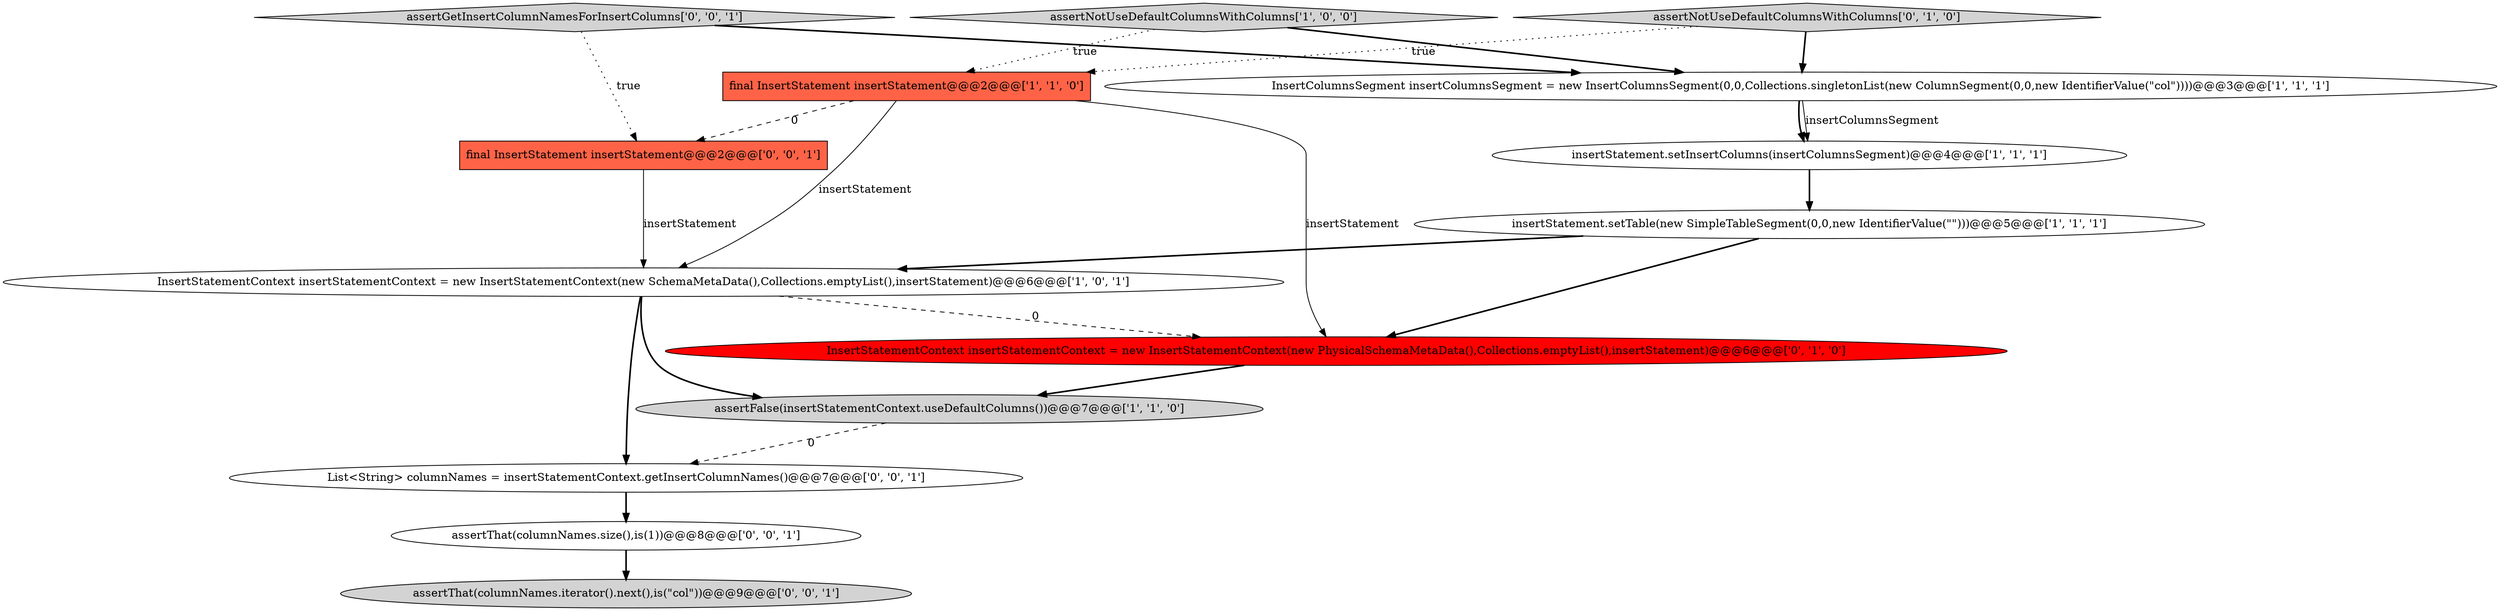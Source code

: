 digraph {
8 [style = filled, label = "InsertStatementContext insertStatementContext = new InsertStatementContext(new PhysicalSchemaMetaData(),Collections.emptyList(),insertStatement)@@@6@@@['0', '1', '0']", fillcolor = red, shape = ellipse image = "AAA1AAABBB2BBB"];
2 [style = filled, label = "insertStatement.setTable(new SimpleTableSegment(0,0,new IdentifierValue(\"\")))@@@5@@@['1', '1', '1']", fillcolor = white, shape = ellipse image = "AAA0AAABBB1BBB"];
12 [style = filled, label = "List<String> columnNames = insertStatementContext.getInsertColumnNames()@@@7@@@['0', '0', '1']", fillcolor = white, shape = ellipse image = "AAA0AAABBB3BBB"];
13 [style = filled, label = "assertGetInsertColumnNamesForInsertColumns['0', '0', '1']", fillcolor = lightgray, shape = diamond image = "AAA0AAABBB3BBB"];
4 [style = filled, label = "InsertStatementContext insertStatementContext = new InsertStatementContext(new SchemaMetaData(),Collections.emptyList(),insertStatement)@@@6@@@['1', '0', '1']", fillcolor = white, shape = ellipse image = "AAA0AAABBB1BBB"];
7 [style = filled, label = "assertNotUseDefaultColumnsWithColumns['0', '1', '0']", fillcolor = lightgray, shape = diamond image = "AAA0AAABBB2BBB"];
11 [style = filled, label = "assertThat(columnNames.iterator().next(),is(\"col\"))@@@9@@@['0', '0', '1']", fillcolor = lightgray, shape = ellipse image = "AAA0AAABBB3BBB"];
9 [style = filled, label = "assertThat(columnNames.size(),is(1))@@@8@@@['0', '0', '1']", fillcolor = white, shape = ellipse image = "AAA0AAABBB3BBB"];
1 [style = filled, label = "assertFalse(insertStatementContext.useDefaultColumns())@@@7@@@['1', '1', '0']", fillcolor = lightgray, shape = ellipse image = "AAA0AAABBB1BBB"];
10 [style = filled, label = "final InsertStatement insertStatement@@@2@@@['0', '0', '1']", fillcolor = tomato, shape = box image = "AAA0AAABBB3BBB"];
6 [style = filled, label = "InsertColumnsSegment insertColumnsSegment = new InsertColumnsSegment(0,0,Collections.singletonList(new ColumnSegment(0,0,new IdentifierValue(\"col\"))))@@@3@@@['1', '1', '1']", fillcolor = white, shape = ellipse image = "AAA0AAABBB1BBB"];
0 [style = filled, label = "assertNotUseDefaultColumnsWithColumns['1', '0', '0']", fillcolor = lightgray, shape = diamond image = "AAA0AAABBB1BBB"];
3 [style = filled, label = "insertStatement.setInsertColumns(insertColumnsSegment)@@@4@@@['1', '1', '1']", fillcolor = white, shape = ellipse image = "AAA0AAABBB1BBB"];
5 [style = filled, label = "final InsertStatement insertStatement@@@2@@@['1', '1', '0']", fillcolor = tomato, shape = box image = "AAA0AAABBB1BBB"];
6->3 [style = bold, label=""];
10->4 [style = solid, label="insertStatement"];
0->5 [style = dotted, label="true"];
9->11 [style = bold, label=""];
0->6 [style = bold, label=""];
5->8 [style = solid, label="insertStatement"];
12->9 [style = bold, label=""];
13->10 [style = dotted, label="true"];
2->4 [style = bold, label=""];
7->5 [style = dotted, label="true"];
8->1 [style = bold, label=""];
1->12 [style = dashed, label="0"];
5->4 [style = solid, label="insertStatement"];
3->2 [style = bold, label=""];
5->10 [style = dashed, label="0"];
7->6 [style = bold, label=""];
6->3 [style = solid, label="insertColumnsSegment"];
4->8 [style = dashed, label="0"];
4->12 [style = bold, label=""];
4->1 [style = bold, label=""];
13->6 [style = bold, label=""];
2->8 [style = bold, label=""];
}
